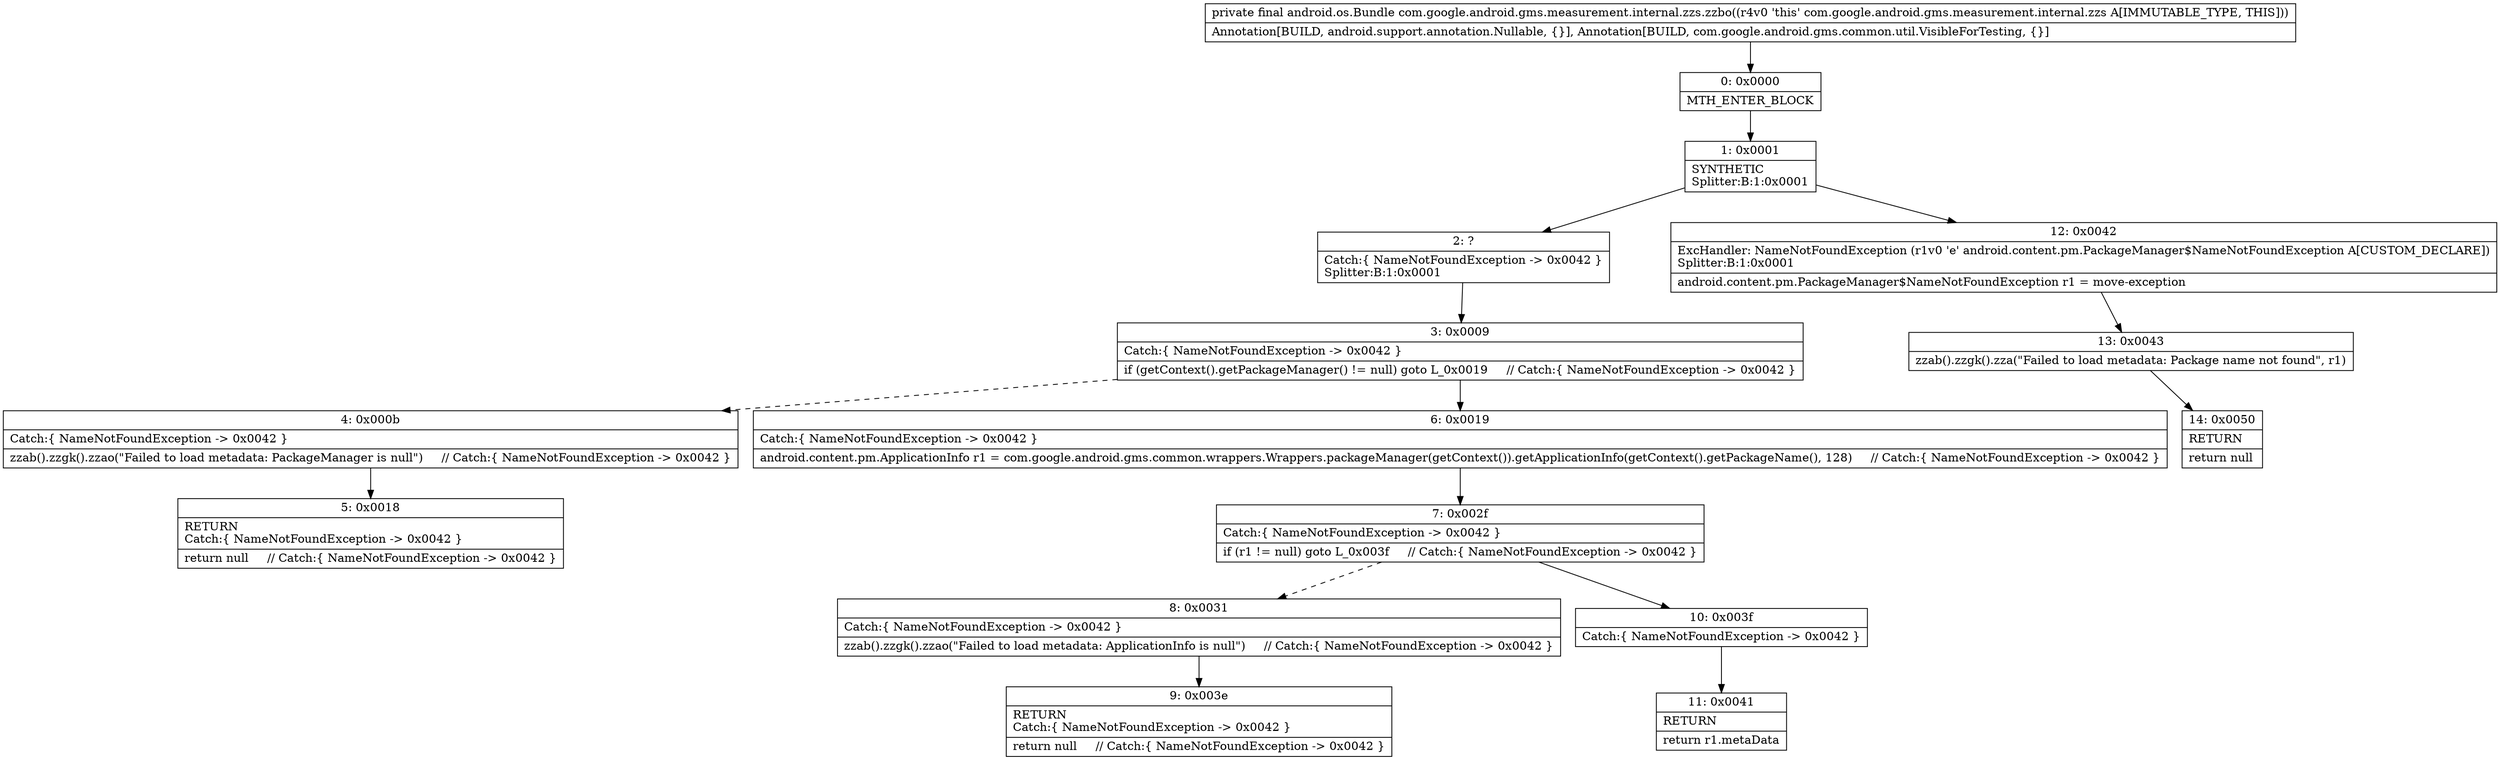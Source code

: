 digraph "CFG forcom.google.android.gms.measurement.internal.zzs.zzbo()Landroid\/os\/Bundle;" {
Node_0 [shape=record,label="{0\:\ 0x0000|MTH_ENTER_BLOCK\l}"];
Node_1 [shape=record,label="{1\:\ 0x0001|SYNTHETIC\lSplitter:B:1:0x0001\l}"];
Node_2 [shape=record,label="{2\:\ ?|Catch:\{ NameNotFoundException \-\> 0x0042 \}\lSplitter:B:1:0x0001\l}"];
Node_3 [shape=record,label="{3\:\ 0x0009|Catch:\{ NameNotFoundException \-\> 0x0042 \}\l|if (getContext().getPackageManager() != null) goto L_0x0019     \/\/ Catch:\{ NameNotFoundException \-\> 0x0042 \}\l}"];
Node_4 [shape=record,label="{4\:\ 0x000b|Catch:\{ NameNotFoundException \-\> 0x0042 \}\l|zzab().zzgk().zzao(\"Failed to load metadata: PackageManager is null\")     \/\/ Catch:\{ NameNotFoundException \-\> 0x0042 \}\l}"];
Node_5 [shape=record,label="{5\:\ 0x0018|RETURN\lCatch:\{ NameNotFoundException \-\> 0x0042 \}\l|return null     \/\/ Catch:\{ NameNotFoundException \-\> 0x0042 \}\l}"];
Node_6 [shape=record,label="{6\:\ 0x0019|Catch:\{ NameNotFoundException \-\> 0x0042 \}\l|android.content.pm.ApplicationInfo r1 = com.google.android.gms.common.wrappers.Wrappers.packageManager(getContext()).getApplicationInfo(getContext().getPackageName(), 128)     \/\/ Catch:\{ NameNotFoundException \-\> 0x0042 \}\l}"];
Node_7 [shape=record,label="{7\:\ 0x002f|Catch:\{ NameNotFoundException \-\> 0x0042 \}\l|if (r1 != null) goto L_0x003f     \/\/ Catch:\{ NameNotFoundException \-\> 0x0042 \}\l}"];
Node_8 [shape=record,label="{8\:\ 0x0031|Catch:\{ NameNotFoundException \-\> 0x0042 \}\l|zzab().zzgk().zzao(\"Failed to load metadata: ApplicationInfo is null\")     \/\/ Catch:\{ NameNotFoundException \-\> 0x0042 \}\l}"];
Node_9 [shape=record,label="{9\:\ 0x003e|RETURN\lCatch:\{ NameNotFoundException \-\> 0x0042 \}\l|return null     \/\/ Catch:\{ NameNotFoundException \-\> 0x0042 \}\l}"];
Node_10 [shape=record,label="{10\:\ 0x003f|Catch:\{ NameNotFoundException \-\> 0x0042 \}\l}"];
Node_11 [shape=record,label="{11\:\ 0x0041|RETURN\l|return r1.metaData\l}"];
Node_12 [shape=record,label="{12\:\ 0x0042|ExcHandler: NameNotFoundException (r1v0 'e' android.content.pm.PackageManager$NameNotFoundException A[CUSTOM_DECLARE])\lSplitter:B:1:0x0001\l|android.content.pm.PackageManager$NameNotFoundException r1 = move\-exception\l}"];
Node_13 [shape=record,label="{13\:\ 0x0043|zzab().zzgk().zza(\"Failed to load metadata: Package name not found\", r1)\l}"];
Node_14 [shape=record,label="{14\:\ 0x0050|RETURN\l|return null\l}"];
MethodNode[shape=record,label="{private final android.os.Bundle com.google.android.gms.measurement.internal.zzs.zzbo((r4v0 'this' com.google.android.gms.measurement.internal.zzs A[IMMUTABLE_TYPE, THIS]))  | Annotation[BUILD, android.support.annotation.Nullable, \{\}], Annotation[BUILD, com.google.android.gms.common.util.VisibleForTesting, \{\}]\l}"];
MethodNode -> Node_0;
Node_0 -> Node_1;
Node_1 -> Node_2;
Node_1 -> Node_12;
Node_2 -> Node_3;
Node_3 -> Node_4[style=dashed];
Node_3 -> Node_6;
Node_4 -> Node_5;
Node_6 -> Node_7;
Node_7 -> Node_8[style=dashed];
Node_7 -> Node_10;
Node_8 -> Node_9;
Node_10 -> Node_11;
Node_12 -> Node_13;
Node_13 -> Node_14;
}

